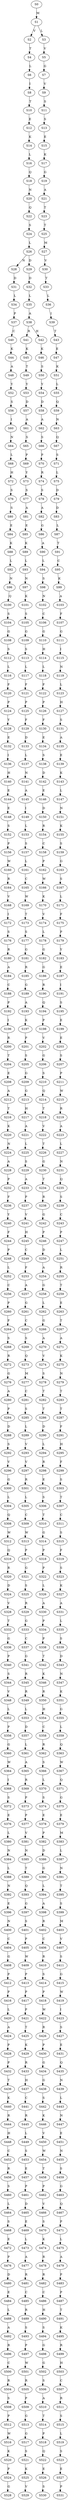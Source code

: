 strict digraph  {
	S0 -> S1 [ label = M ];
	S1 -> S2 [ label = V ];
	S1 -> S3 [ label = L ];
	S2 -> S4 [ label = T ];
	S3 -> S5 [ label = V ];
	S4 -> S6 [ label = L ];
	S5 -> S7 [ label = G ];
	S6 -> S8 [ label = I ];
	S7 -> S9 [ label = V ];
	S8 -> S10 [ label = T ];
	S9 -> S11 [ label = S ];
	S10 -> S12 [ label = E ];
	S11 -> S13 [ label = S ];
	S12 -> S14 [ label = K ];
	S13 -> S15 [ label = E ];
	S14 -> S16 [ label = L ];
	S15 -> S17 [ label = K ];
	S16 -> S18 [ label = Q ];
	S17 -> S19 [ label = G ];
	S18 -> S20 [ label = N ];
	S19 -> S21 [ label = A ];
	S20 -> S22 [ label = Q ];
	S21 -> S23 [ label = T ];
	S22 -> S24 [ label = S ];
	S23 -> S25 [ label = T ];
	S24 -> S26 [ label = L ];
	S25 -> S27 [ label = M ];
	S26 -> S28 [ label = N ];
	S26 -> S29 [ label = D ];
	S27 -> S30 [ label = V ];
	S28 -> S31 [ label = D ];
	S29 -> S32 [ label = D ];
	S30 -> S33 [ label = T ];
	S31 -> S34 [ label = L ];
	S32 -> S35 [ label = L ];
	S33 -> S36 [ label = L ];
	S34 -> S37 [ label = P ];
	S35 -> S38 [ label = A ];
	S36 -> S39 [ label = I ];
	S37 -> S40 [ label = C ];
	S38 -> S41 [ label = R ];
	S38 -> S42 [ label = H ];
	S39 -> S43 [ label = T ];
	S40 -> S44 [ label = K ];
	S41 -> S45 [ label = K ];
	S42 -> S46 [ label = K ];
	S43 -> S47 [ label = E ];
	S44 -> S48 [ label = A ];
	S45 -> S49 [ label = T ];
	S46 -> S50 [ label = S ];
	S47 -> S51 [ label = K ];
	S48 -> S52 [ label = Y ];
	S49 -> S53 [ label = Y ];
	S50 -> S54 [ label = Y ];
	S51 -> S55 [ label = L ];
	S52 -> S56 [ label = S ];
	S53 -> S57 [ label = D ];
	S54 -> S58 [ label = D ];
	S55 -> S59 [ label = Q ];
	S56 -> S60 [ label = I ];
	S57 -> S61 [ label = A ];
	S58 -> S62 [ label = A ];
	S59 -> S63 [ label = N ];
	S60 -> S64 [ label = N ];
	S61 -> S65 [ label = S ];
	S62 -> S66 [ label = S ];
	S63 -> S67 [ label = Q ];
	S64 -> S68 [ label = L ];
	S65 -> S69 [ label = P ];
	S66 -> S70 [ label = P ];
	S67 -> S71 [ label = S ];
	S68 -> S72 [ label = H ];
	S69 -> S73 [ label = Y ];
	S70 -> S74 [ label = R ];
	S71 -> S75 [ label = L ];
	S72 -> S76 [ label = S ];
	S73 -> S77 [ label = S ];
	S74 -> S78 [ label = S ];
	S75 -> S79 [ label = D ];
	S76 -> S80 [ label = S ];
	S77 -> S81 [ label = A ];
	S78 -> S82 [ label = A ];
	S79 -> S83 [ label = D ];
	S80 -> S84 [ label = E ];
	S81 -> S85 [ label = E ];
	S82 -> S86 [ label = G ];
	S83 -> S87 [ label = L ];
	S84 -> S88 [ label = K ];
	S85 -> S89 [ label = K ];
	S86 -> S90 [ label = A ];
	S87 -> S91 [ label = T ];
	S88 -> S92 [ label = L ];
	S89 -> S93 [ label = L ];
	S90 -> S94 [ label = L ];
	S91 -> S95 [ label = C ];
	S92 -> S96 [ label = N ];
	S93 -> S97 [ label = N ];
	S94 -> S98 [ label = S ];
	S95 -> S99 [ label = K ];
	S96 -> S100 [ label = Q ];
	S97 -> S101 [ label = K ];
	S98 -> S102 [ label = N ];
	S99 -> S103 [ label = A ];
	S100 -> S104 [ label = S ];
	S101 -> S105 [ label = S ];
	S102 -> S106 [ label = C ];
	S103 -> S107 [ label = F ];
	S104 -> S108 [ label = G ];
	S105 -> S109 [ label = G ];
	S106 -> S110 [ label = G ];
	S107 -> S111 [ label = G ];
	S108 -> S112 [ label = S ];
	S109 -> S113 [ label = S ];
	S110 -> S114 [ label = H ];
	S111 -> S115 [ label = I ];
	S112 -> S116 [ label = L ];
	S113 -> S117 [ label = L ];
	S114 -> S118 [ label = L ];
	S115 -> S119 [ label = N ];
	S116 -> S120 [ label = F ];
	S117 -> S121 [ label = F ];
	S118 -> S122 [ label = F ];
	S119 -> S123 [ label = L ];
	S120 -> S124 [ label = P ];
	S121 -> S125 [ label = P ];
	S122 -> S126 [ label = P ];
	S123 -> S127 [ label = H ];
	S124 -> S128 [ label = Y ];
	S125 -> S129 [ label = F ];
	S126 -> S130 [ label = F ];
	S127 -> S131 [ label = S ];
	S128 -> S132 [ label = E ];
	S129 -> S133 [ label = D ];
	S130 -> S134 [ label = E ];
	S131 -> S135 [ label = A ];
	S132 -> S136 [ label = I ];
	S133 -> S137 [ label = L ];
	S134 -> S138 [ label = S ];
	S135 -> S139 [ label = E ];
	S136 -> S140 [ label = H ];
	S137 -> S141 [ label = N ];
	S138 -> S142 [ label = D ];
	S139 -> S143 [ label = K ];
	S140 -> S144 [ label = E ];
	S141 -> S145 [ label = A ];
	S142 -> S146 [ label = E ];
	S143 -> S147 [ label = L ];
	S144 -> S148 [ label = E ];
	S145 -> S149 [ label = I ];
	S146 -> S150 [ label = D ];
	S147 -> S151 [ label = N ];
	S148 -> S152 [ label = S ];
	S149 -> S153 [ label = L ];
	S150 -> S154 [ label = R ];
	S151 -> S155 [ label = K ];
	S152 -> S156 [ label = P ];
	S153 -> S157 [ label = S ];
	S154 -> S158 [ label = C ];
	S155 -> S159 [ label = S ];
	S156 -> S160 [ label = W ];
	S157 -> S161 [ label = L ];
	S158 -> S162 [ label = P ];
	S159 -> S163 [ label = G ];
	S160 -> S164 [ label = R ];
	S161 -> S165 [ label = C ];
	S162 -> S166 [ label = W ];
	S163 -> S167 [ label = S ];
	S164 -> S168 [ label = V ];
	S165 -> S169 [ label = W ];
	S166 -> S170 [ label = K ];
	S167 -> S171 [ label = L ];
	S168 -> S172 [ label = I ];
	S169 -> S173 [ label = T ];
	S170 -> S174 [ label = V ];
	S171 -> S175 [ label = F ];
	S172 -> S176 [ label = S ];
	S173 -> S177 [ label = S ];
	S174 -> S178 [ label = L ];
	S175 -> S179 [ label = P ];
	S176 -> S180 [ label = R ];
	S177 -> S181 [ label = G ];
	S178 -> S182 [ label = G ];
	S179 -> S183 [ label = Y ];
	S180 -> S184 [ label = A ];
	S181 -> S185 [ label = R ];
	S182 -> S186 [ label = G ];
	S183 -> S187 [ label = E ];
	S184 -> S188 [ label = C ];
	S185 -> S189 [ label = G ];
	S186 -> S190 [ label = R ];
	S187 -> S191 [ label = I ];
	S188 -> S192 [ label = P ];
	S189 -> S193 [ label = A ];
	S190 -> S194 [ label = Q ];
	S191 -> S195 [ label = S ];
	S192 -> S196 [ label = I ];
	S193 -> S197 [ label = K ];
	S194 -> S198 [ label = P ];
	S195 -> S199 [ label = E ];
	S196 -> S200 [ label = R ];
	S197 -> S201 [ label = P ];
	S198 -> S202 [ label = V ];
	S199 -> S203 [ label = E ];
	S200 -> S204 [ label = T ];
	S201 -> S205 [ label = S ];
	S202 -> S206 [ label = G ];
	S203 -> S207 [ label = S ];
	S204 -> S208 [ label = E ];
	S205 -> S209 [ label = G ];
	S206 -> S210 [ label = S ];
	S207 -> S211 [ label = P ];
	S208 -> S212 [ label = A ];
	S209 -> S213 [ label = G ];
	S210 -> S214 [ label = Q ];
	S211 -> S215 [ label = W ];
	S212 -> S216 [ label = T ];
	S213 -> S217 [ label = H ];
	S214 -> S218 [ label = T ];
	S215 -> S219 [ label = R ];
	S216 -> S220 [ label = K ];
	S217 -> S221 [ label = A ];
	S218 -> S222 [ label = V ];
	S219 -> S223 [ label = A ];
	S220 -> S224 [ label = N ];
	S221 -> S225 [ label = L ];
	S222 -> S226 [ label = T ];
	S223 -> S227 [ label = L ];
	S224 -> S228 [ label = A ];
	S225 -> S229 [ label = S ];
	S226 -> S230 [ label = G ];
	S227 -> S231 [ label = N ];
	S228 -> S232 [ label = P ];
	S229 -> S233 [ label = A ];
	S230 -> S234 [ label = T ];
	S231 -> S235 [ label = Q ];
	S232 -> S236 [ label = F ];
	S233 -> S237 [ label = P ];
	S234 -> S238 [ label = R ];
	S235 -> S239 [ label = S ];
	S236 -> S240 [ label = Y ];
	S237 -> S241 [ label = V ];
	S238 -> S242 [ label = G ];
	S239 -> S243 [ label = C ];
	S240 -> S244 [ label = F ];
	S241 -> S245 [ label = H ];
	S242 -> S246 [ label = P ];
	S243 -> S247 [ label = P ];
	S244 -> S248 [ label = P ];
	S245 -> S249 [ label = C ];
	S246 -> S250 [ label = D ];
	S247 -> S251 [ label = L ];
	S248 -> S252 [ label = L ];
	S249 -> S253 [ label = F ];
	S250 -> S254 [ label = A ];
	S251 -> S255 [ label = R ];
	S252 -> S256 [ label = C ];
	S253 -> S257 [ label = A ];
	S254 -> S258 [ label = G ];
	S255 -> S259 [ label = T ];
	S256 -> S260 [ label = P ];
	S257 -> S261 [ label = G ];
	S258 -> S262 [ label = L ];
	S259 -> S263 [ label = E ];
	S260 -> S264 [ label = F ];
	S261 -> S265 [ label = C ];
	S262 -> S266 [ label = G ];
	S263 -> S267 [ label = T ];
	S264 -> S268 [ label = S ];
	S265 -> S269 [ label = S ];
	S266 -> S270 [ label = A ];
	S267 -> S271 [ label = A ];
	S268 -> S272 [ label = R ];
	S269 -> S273 [ label = Q ];
	S270 -> S274 [ label = V ];
	S271 -> S275 [ label = K ];
	S272 -> S276 [ label = G ];
	S273 -> S277 [ label = M ];
	S274 -> S278 [ label = S ];
	S275 -> S279 [ label = N ];
	S276 -> S280 [ label = A ];
	S277 -> S281 [ label = C ];
	S278 -> S282 [ label = T ];
	S279 -> S283 [ label = T ];
	S280 -> S284 [ label = P ];
	S281 -> S285 [ label = S ];
	S282 -> S286 [ label = T ];
	S283 -> S287 [ label = T ];
	S284 -> S288 [ label = D ];
	S285 -> S289 [ label = L ];
	S286 -> S290 [ label = D ];
	S287 -> S291 [ label = F ];
	S288 -> S292 [ label = S ];
	S289 -> S293 [ label = V ];
	S290 -> S294 [ label = L ];
	S291 -> S295 [ label = H ];
	S292 -> S296 [ label = V ];
	S293 -> S297 [ label = V ];
	S294 -> S298 [ label = R ];
	S295 -> S299 [ label = F ];
	S296 -> S300 [ label = G ];
	S297 -> S301 [ label = R ];
	S298 -> S302 [ label = E ];
	S299 -> S303 [ label = S ];
	S300 -> S304 [ label = L ];
	S301 -> S305 [ label = L ];
	S302 -> S306 [ label = S ];
	S303 -> S307 [ label = T ];
	S304 -> S308 [ label = Q ];
	S305 -> S309 [ label = C ];
	S306 -> S310 [ label = T ];
	S307 -> S311 [ label = C ];
	S308 -> S312 [ label = W ];
	S309 -> S313 [ label = W ];
	S310 -> S314 [ label = G ];
	S311 -> S315 [ label = S ];
	S312 -> S316 [ label = Q ];
	S313 -> S317 [ label = P ];
	S314 -> S318 [ label = P ];
	S315 -> S319 [ label = F ];
	S316 -> S320 [ label = R ];
	S317 -> S321 [ label = G ];
	S318 -> S322 [ label = P ];
	S319 -> S323 [ label = S ];
	S320 -> S324 [ label = D ];
	S321 -> S325 [ label = S ];
	S322 -> S326 [ label = L ];
	S323 -> S327 [ label = K ];
	S324 -> S328 [ label = V ];
	S325 -> S329 [ label = R ];
	S326 -> S330 [ label = A ];
	S327 -> S331 [ label = A ];
	S328 -> S332 [ label = T ];
	S329 -> S333 [ label = G ];
	S330 -> S334 [ label = P ];
	S331 -> S335 [ label = L ];
	S332 -> S336 [ label = G ];
	S333 -> S337 [ label = C ];
	S334 -> S338 [ label = P ];
	S335 -> S339 [ label = S ];
	S336 -> S340 [ label = P ];
	S337 -> S341 [ label = G ];
	S338 -> S342 [ label = T ];
	S339 -> S343 [ label = D ];
	S340 -> S344 [ label = S ];
	S341 -> S345 [ label = R ];
	S342 -> S346 [ label = K ];
	S343 -> S347 [ label = N ];
	S344 -> S348 [ label = V ];
	S345 -> S349 [ label = R ];
	S346 -> S350 [ label = R ];
	S347 -> S351 [ label = K ];
	S348 -> S352 [ label = L ];
	S349 -> S353 [ label = L ];
	S350 -> S354 [ label = H ];
	S351 -> S355 [ label = G ];
	S352 -> S356 [ label = P ];
	S353 -> S357 [ label = D ];
	S354 -> S358 [ label = C ];
	S355 -> S359 [ label = L ];
	S356 -> S360 [ label = G ];
	S357 -> S361 [ label = L ];
	S358 -> S362 [ label = R ];
	S359 -> S363 [ label = Q ];
	S360 -> S364 [ label = W ];
	S361 -> S365 [ label = A ];
	S362 -> S366 [ label = S ];
	S363 -> S367 [ label = W ];
	S364 -> S368 [ label = I ];
	S365 -> S369 [ label = R ];
	S366 -> S370 [ label = L ];
	S367 -> S371 [ label = Q ];
	S368 -> S372 [ label = S ];
	S369 -> S373 [ label = P ];
	S370 -> S374 [ label = S ];
	S371 -> S375 [ label = G ];
	S372 -> S376 [ label = E ];
	S373 -> S377 [ label = P ];
	S374 -> S378 [ label = E ];
	S375 -> S379 [ label = E ];
	S376 -> S380 [ label = L ];
	S377 -> S381 [ label = V ];
	S378 -> S382 [ label = P ];
	S379 -> S383 [ label = M ];
	S380 -> S384 [ label = N ];
	S381 -> S385 [ label = N ];
	S382 -> S386 [ label = D ];
	S383 -> S387 [ label = L ];
	S384 -> S388 [ label = L ];
	S385 -> S389 [ label = T ];
	S386 -> S390 [ label = G ];
	S387 -> S391 [ label = N ];
	S388 -> S392 [ label = N ];
	S389 -> S393 [ label = Q ];
	S390 -> S394 [ label = L ];
	S391 -> S395 [ label = T ];
	S392 -> S396 [ label = E ];
	S393 -> S397 [ label = G ];
	S394 -> S398 [ label = A ];
	S395 -> S399 [ label = S ];
	S396 -> S400 [ label = N ];
	S397 -> S401 [ label = S ];
	S398 -> S402 [ label = R ];
	S399 -> S403 [ label = M ];
	S400 -> S404 [ label = C ];
	S401 -> S405 [ label = P ];
	S402 -> S406 [ label = C ];
	S403 -> S407 [ label = V ];
	S404 -> S408 [ label = G ];
	S405 -> S409 [ label = W ];
	S406 -> S410 [ label = R ];
	S407 -> S411 [ label = S ];
	S408 -> S412 [ label = P ];
	S409 -> S413 [ label = P ];
	S410 -> S414 [ label = S ];
	S411 -> S415 [ label = G ];
	S412 -> S416 [ label = P ];
	S413 -> S417 [ label = P ];
	S414 -> S418 [ label = P ];
	S415 -> S419 [ label = W ];
	S416 -> S420 [ label = L ];
	S417 -> S421 [ label = P ];
	S418 -> S422 [ label = W ];
	S419 -> S423 [ label = I ];
	S420 -> S424 [ label = A ];
	S421 -> S425 [ label = T ];
	S422 -> S426 [ label = R ];
	S423 -> S427 [ label = S ];
	S424 -> S428 [ label = P ];
	S425 -> S429 [ label = K ];
	S426 -> S430 [ label = P ];
	S427 -> S431 [ label = E ];
	S428 -> S432 [ label = P ];
	S429 -> S433 [ label = R ];
	S430 -> S434 [ label = G ];
	S431 -> S435 [ label = Q ];
	S432 -> S436 [ label = T ];
	S433 -> S437 [ label = H ];
	S434 -> S438 [ label = G ];
	S435 -> S439 [ label = N ];
	S436 -> S440 [ label = K ];
	S437 -> S441 [ label = C ];
	S438 -> S442 [ label = S ];
	S439 -> S443 [ label = L ];
	S440 -> S444 [ label = R ];
	S441 -> S445 [ label = R ];
	S442 -> S446 [ label = K ];
	S443 -> S447 [ label = N ];
	S444 -> S448 [ label = H ];
	S445 -> S449 [ label = L ];
	S446 -> S450 [ label = V ];
	S447 -> S451 [ label = E ];
	S448 -> S452 [ label = C ];
	S449 -> S453 [ label = S ];
	S450 -> S454 [ label = W ];
	S451 -> S455 [ label = N ];
	S452 -> S456 [ label = R ];
	S453 -> S457 [ label = E ];
	S454 -> S458 [ label = T ];
	S455 -> S459 [ label = S ];
	S456 -> S460 [ label = S ];
	S457 -> S461 [ label = P ];
	S458 -> S462 [ label = P ];
	S459 -> S463 [ label = G ];
	S460 -> S464 [ label = L ];
	S461 -> S465 [ label = D ];
	S462 -> S466 [ label = V ];
	S463 -> S467 [ label = Q ];
	S464 -> S468 [ label = S ];
	S465 -> S469 [ label = E ];
	S466 -> S470 [ label = S ];
	S467 -> S471 [ label = P ];
	S468 -> S472 [ label = E ];
	S469 -> S473 [ label = L ];
	S470 -> S474 [ label = K ];
	S471 -> S475 [ label = L ];
	S472 -> S476 [ label = P ];
	S473 -> S477 [ label = A ];
	S474 -> S478 [ label = R ];
	S475 -> S479 [ label = A ];
	S476 -> S480 [ label = D ];
	S477 -> S481 [ label = R ];
	S478 -> S482 [ label = R ];
	S479 -> S483 [ label = P ];
	S480 -> S484 [ label = E ];
	S481 -> S485 [ label = C ];
	S482 -> S486 [ label = C ];
	S483 -> S487 [ label = P ];
	S484 -> S488 [ label = L ];
	S485 -> S489 [ label = R ];
	S486 -> S490 [ label = H ];
	S487 -> S491 [ label = T ];
	S488 -> S492 [ label = A ];
	S489 -> S493 [ label = S ];
	S490 -> S494 [ label = S ];
	S491 -> S495 [ label = K ];
	S492 -> S496 [ label = R ];
	S493 -> S497 [ label = P ];
	S494 -> S498 [ label = G ];
	S495 -> S499 [ label = R ];
	S496 -> S500 [ label = C ];
	S497 -> S501 [ label = W ];
	S498 -> S502 [ label = G ];
	S499 -> S503 [ label = H ];
	S500 -> S504 [ label = R ];
	S501 -> S505 [ label = R ];
	S502 -> S506 [ label = S ];
	S503 -> S507 [ label = C ];
	S504 -> S508 [ label = S ];
	S505 -> S509 [ label = P ];
	S506 -> S510 [ label = A ];
	S507 -> S511 [ label = R ];
	S508 -> S512 [ label = P ];
	S509 -> S513 [ label = G ];
	S510 -> S514 [ label = T ];
	S511 -> S515 [ label = S ];
	S512 -> S516 [ label = W ];
	S513 -> S517 [ label = G ];
	S514 -> S518 [ label = P ];
	S515 -> S519 [ label = L ];
	S516 -> S520 [ label = K ];
	S517 -> S521 [ label = S ];
	S518 -> S522 [ label = Q ];
	S519 -> S523 [ label = S ];
	S520 -> S524 [ label = P ];
	S521 -> S525 [ label = K ];
	S522 -> S526 [ label = E ];
	S523 -> S527 [ label = E ];
	S524 -> S528 [ label = G ];
	S525 -> S529 [ label = V ];
	S526 -> S530 [ label = S ];
	S527 -> S531 [ label = P ];
}
